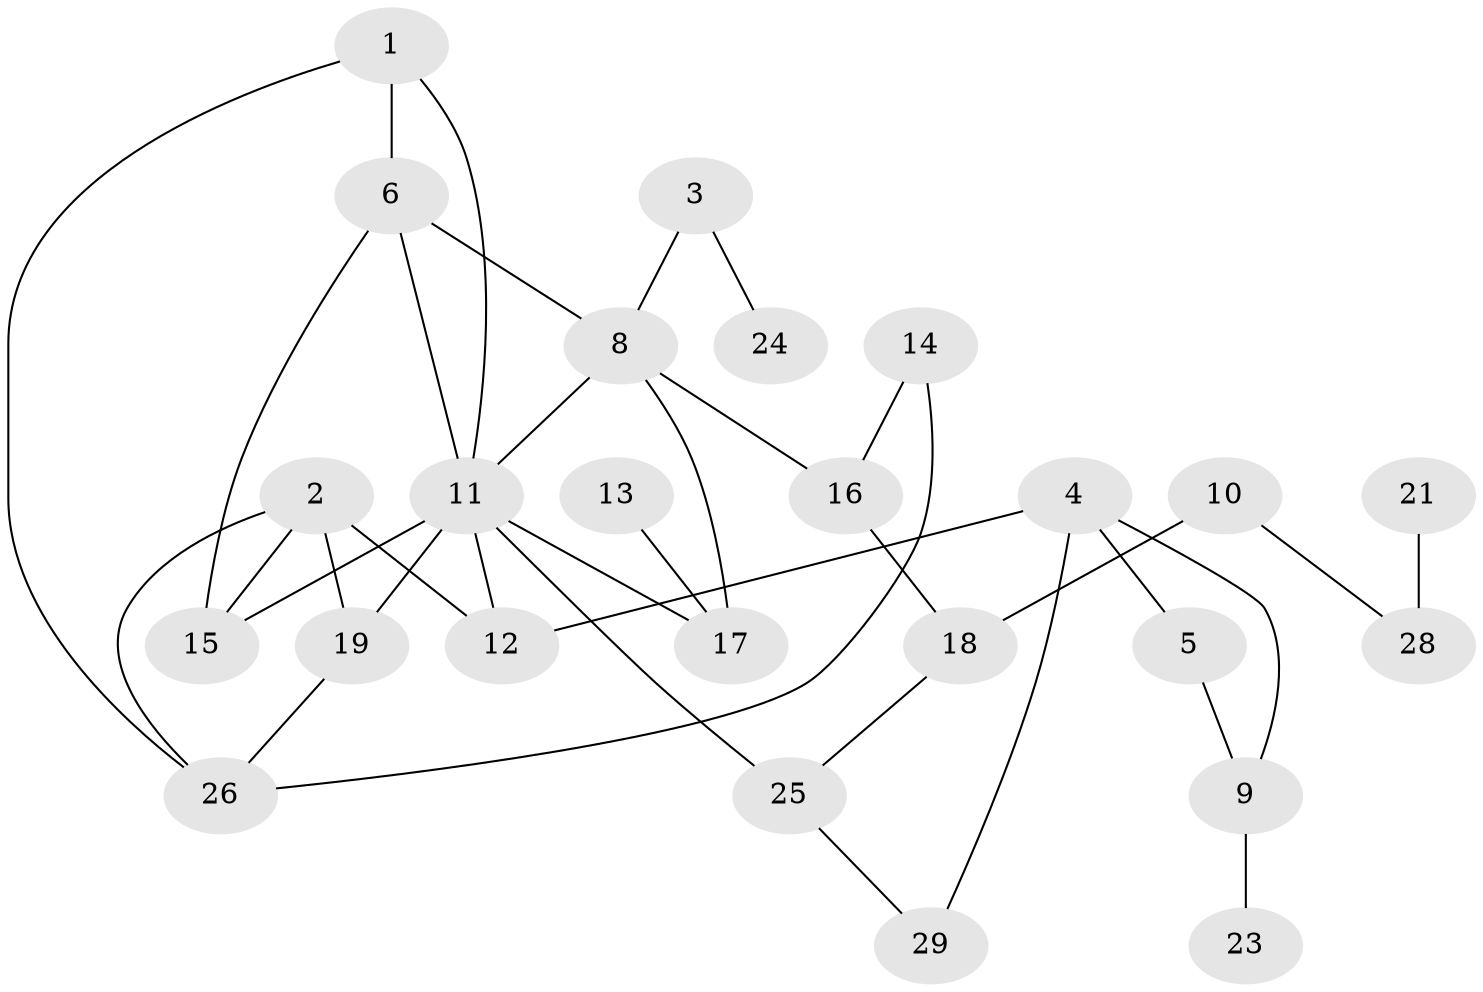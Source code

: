 // original degree distribution, {1: 0.1896551724137931, 2: 0.2413793103448276, 4: 0.22413793103448276, 3: 0.25862068965517243, 0: 0.06896551724137931, 6: 0.017241379310344827}
// Generated by graph-tools (version 1.1) at 2025/33/03/09/25 02:33:56]
// undirected, 25 vertices, 36 edges
graph export_dot {
graph [start="1"]
  node [color=gray90,style=filled];
  1;
  2;
  3;
  4;
  5;
  6;
  8;
  9;
  10;
  11;
  12;
  13;
  14;
  15;
  16;
  17;
  18;
  19;
  21;
  23;
  24;
  25;
  26;
  28;
  29;
  1 -- 6 [weight=1.0];
  1 -- 11 [weight=1.0];
  1 -- 26 [weight=1.0];
  2 -- 12 [weight=1.0];
  2 -- 15 [weight=1.0];
  2 -- 19 [weight=1.0];
  2 -- 26 [weight=1.0];
  3 -- 8 [weight=1.0];
  3 -- 24 [weight=1.0];
  4 -- 5 [weight=1.0];
  4 -- 9 [weight=1.0];
  4 -- 12 [weight=1.0];
  4 -- 29 [weight=1.0];
  5 -- 9 [weight=1.0];
  6 -- 8 [weight=4.0];
  6 -- 11 [weight=2.0];
  6 -- 15 [weight=1.0];
  8 -- 11 [weight=1.0];
  8 -- 16 [weight=2.0];
  8 -- 17 [weight=1.0];
  9 -- 23 [weight=1.0];
  10 -- 18 [weight=2.0];
  10 -- 28 [weight=1.0];
  11 -- 12 [weight=1.0];
  11 -- 15 [weight=1.0];
  11 -- 17 [weight=1.0];
  11 -- 19 [weight=1.0];
  11 -- 25 [weight=2.0];
  13 -- 17 [weight=1.0];
  14 -- 16 [weight=2.0];
  14 -- 26 [weight=1.0];
  16 -- 18 [weight=1.0];
  18 -- 25 [weight=1.0];
  19 -- 26 [weight=1.0];
  21 -- 28 [weight=1.0];
  25 -- 29 [weight=1.0];
}
